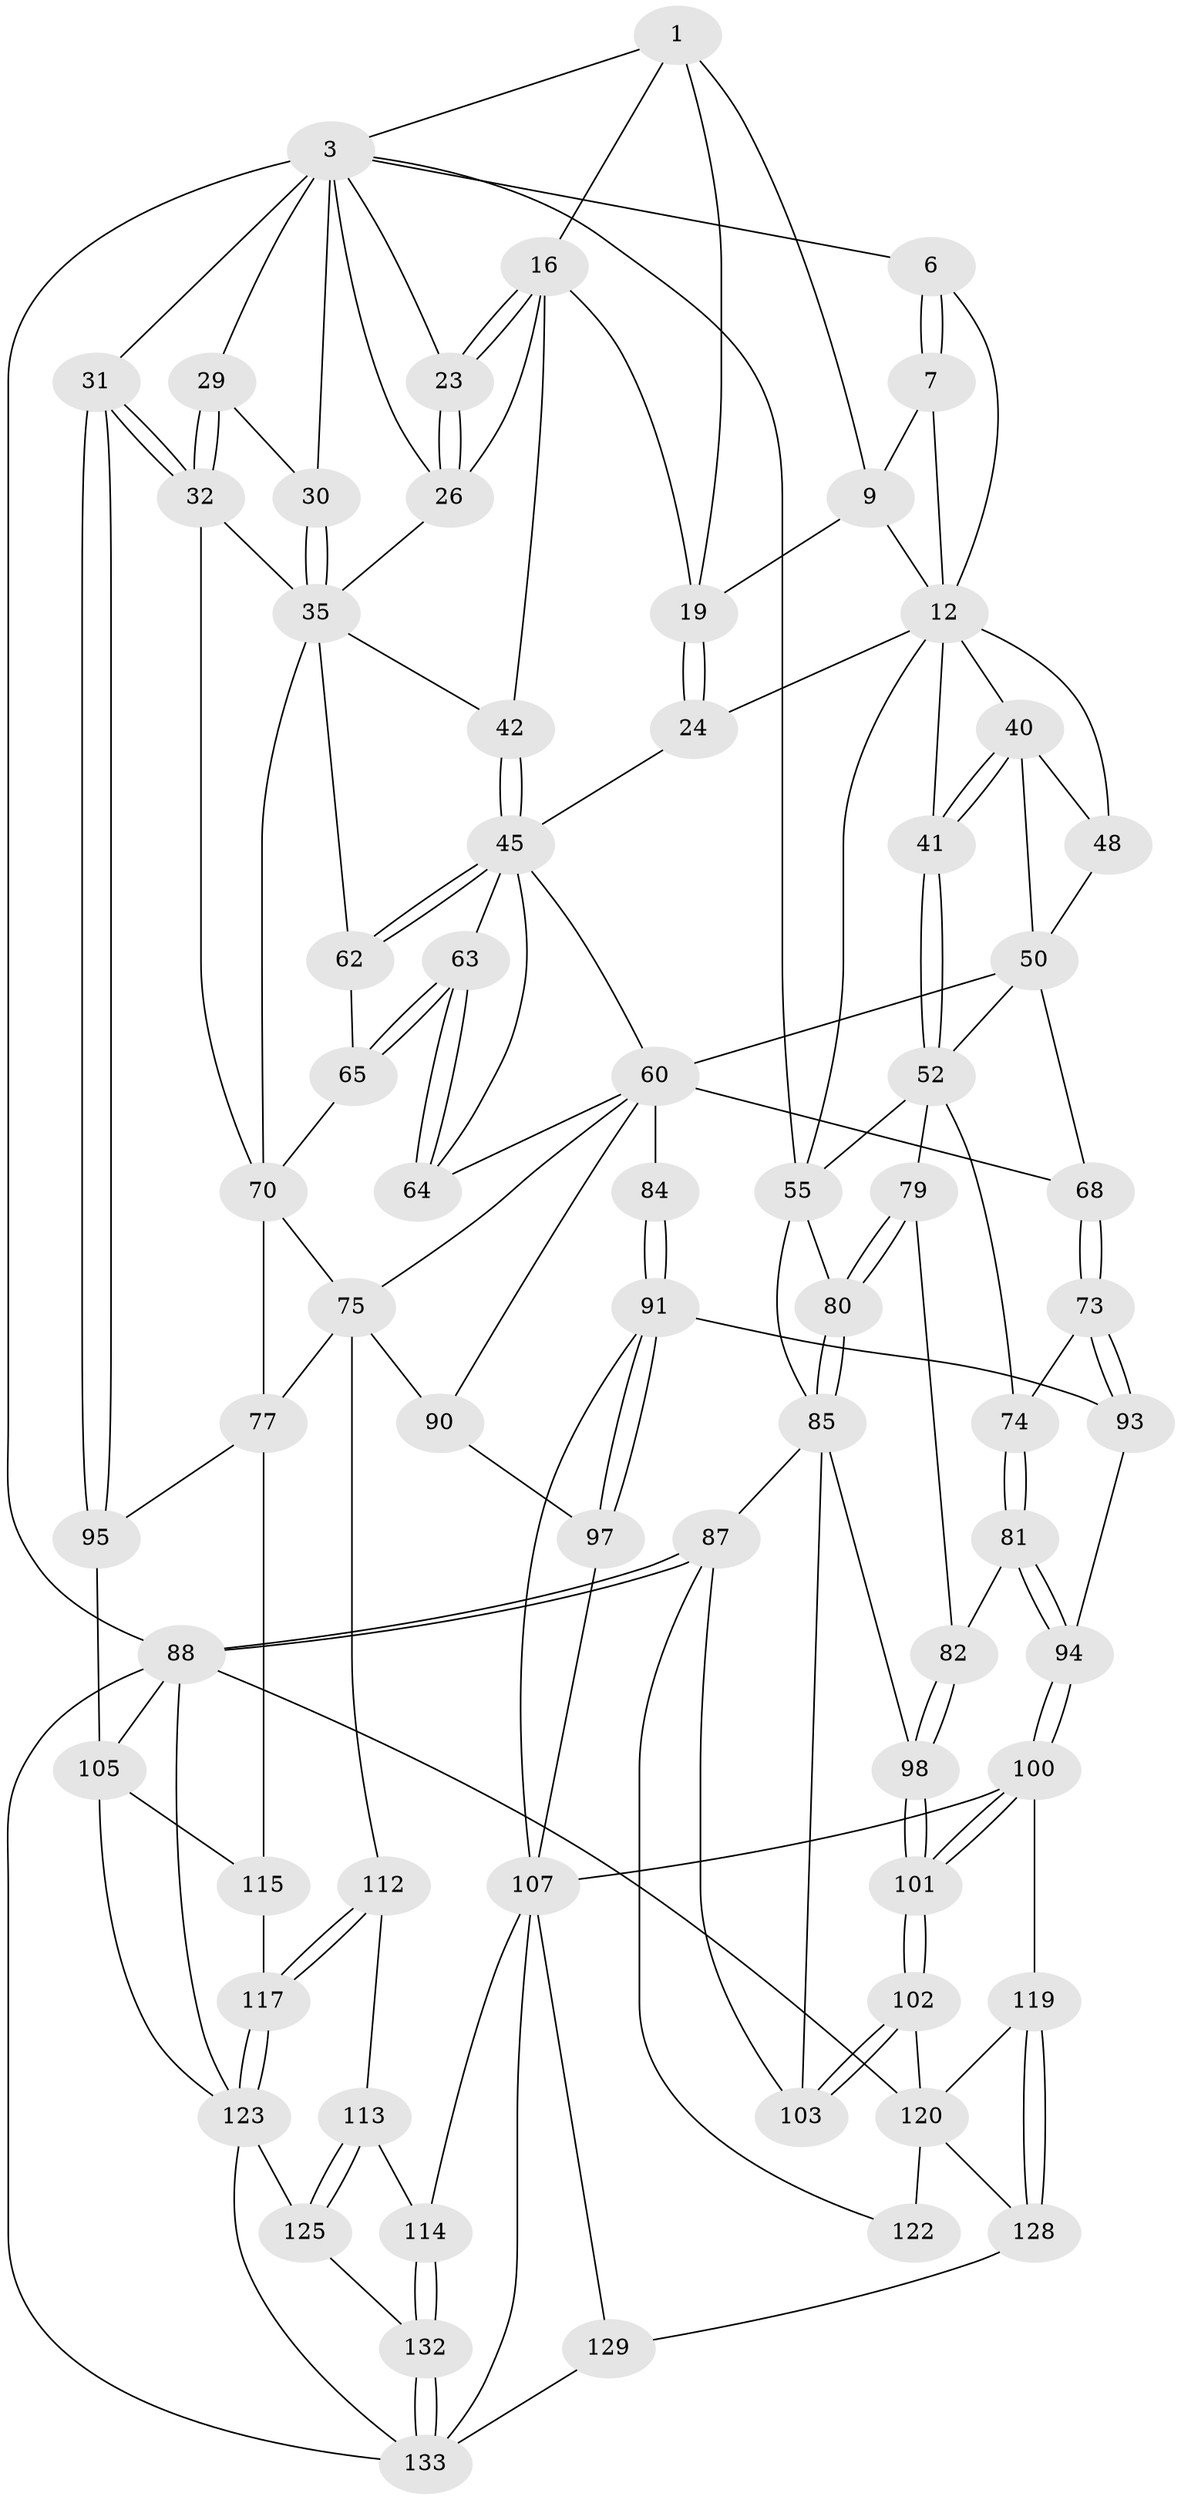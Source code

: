 // original degree distribution, {3: 0.014285714285714285, 4: 0.24285714285714285, 6: 0.22857142857142856, 5: 0.5142857142857142}
// Generated by graph-tools (version 1.1) at 2025/16/03/09/25 04:16:49]
// undirected, 70 vertices, 168 edges
graph export_dot {
graph [start="1"]
  node [color=gray90,style=filled];
  1 [pos="+0.6881972841385361+0",super="+2+10"];
  3 [pos="+1+0",super="+4+21"];
  6 [pos="+0+0"];
  7 [pos="+0.3363078735853256+0",super="+8"];
  9 [pos="+0.5590940784048622+0",super="+11"];
  12 [pos="+0.4730007209647212+0.06249690590497127",super="+14"];
  16 [pos="+0.7739706084758896+0.019295083859934854",super="+17"];
  19 [pos="+0.6421066283396721+0.14813865967754516",super="+20"];
  23 [pos="+0.8558685210582563+0.11945237762882771"];
  24 [pos="+0.5796034119077409+0.1919729957694005",super="+43"];
  26 [pos="+0.8314392213386896+0.16709118272660023",super="+28"];
  29 [pos="+0.9650985962758207+0.10100724301289571"];
  30 [pos="+0.9372791732873151+0.15773756607944495"];
  31 [pos="+1+0.41539008408261857"];
  32 [pos="+1+0.3759330216916182",super="+38"];
  35 [pos="+0.9713352145894821+0.3489465739420077",super="+36"];
  40 [pos="+0.4132317213054791+0.2248775223221698",super="+49"];
  41 [pos="+0.33317701168903846+0.227365412698096"];
  42 [pos="+0.7113144244611118+0.1968367713548219"];
  45 [pos="+0.6855212429953563+0.2997518138658091",super="+46"];
  48 [pos="+0.5292416578672857+0.2546381387170833"];
  50 [pos="+0.45374256618095593+0.31983617158903543",super="+58+51"];
  52 [pos="+0.33922775950518697+0.3487634138121348",super="+53"];
  55 [pos="+0.15623567566396426+0.3580851747633371",super="+56"];
  60 [pos="+0.4795245101172093+0.32587292264050344",super="+66"];
  62 [pos="+0.7303145308984025+0.3493116499346567"];
  63 [pos="+0.6056173951916637+0.40226845637868247"];
  64 [pos="+0.5993444872315391+0.4056319435086902"];
  65 [pos="+0.6492321166795776+0.3993570382628763"];
  68 [pos="+0.4016929816076183+0.4618662649530241"];
  70 [pos="+0.7785103392140909+0.40017713204488387",super="+71+72"];
  73 [pos="+0.3934389991097385+0.47387276728548877"];
  74 [pos="+0.2520655884924034+0.48498285644382877"];
  75 [pos="+0.6967465884662822+0.4891209310738603",super="+78"];
  77 [pos="+0.7613570202381297+0.6076388497626879",super="+96"];
  79 [pos="+0.09124634463141153+0.517404284642893"];
  80 [pos="+0+0.5347308944333448"];
  81 [pos="+0.23406862188730243+0.5622330733311466"];
  82 [pos="+0.16291478799881776+0.5895438544358625"];
  84 [pos="+0.5376234689500982+0.5483093192912802"];
  85 [pos="+0+0.5585794967291139",super="+86"];
  87 [pos="+0+0.7450067893744493",super="+118"];
  88 [pos="+0+1",super="+131+104"];
  90 [pos="+0.6118254856991958+0.5912243260542464"];
  91 [pos="+0.46025824775781754+0.609179109376305",super="+92"];
  93 [pos="+0.3634561397758+0.6205665396648032"];
  94 [pos="+0.3597694184968533+0.6214306880787975"];
  95 [pos="+1+0.44794306992736405"];
  97 [pos="+0.526624560937371+0.6908013365256058"];
  98 [pos="+0.1590791704820587+0.6086471692090262"];
  100 [pos="+0.31288460689894404+0.6822255781822358",super="+110"];
  101 [pos="+0.19466969487303928+0.7293279741775889"];
  102 [pos="+0.19170038571990586+0.7382923673278101"];
  103 [pos="+0.07304234030223608+0.7183814420874234"];
  105 [pos="+1+1",super="+106+136"];
  107 [pos="+0.4703932816732324+0.7951186298653916",super="+111+108"];
  112 [pos="+0.7478289785876074+0.6922443125624759"];
  113 [pos="+0.7375490986991917+0.7028480710377979"];
  114 [pos="+0.6268666482790989+0.7946340506741502"];
  115 [pos="+0.9194555854321135+0.7770134424298337",super="+116"];
  117 [pos="+0.8694301351161706+0.7857743709283799"];
  119 [pos="+0.21081537357838392+0.7827332678713126"];
  120 [pos="+0.2014816659894437+0.7736142262747564",super="+121+126"];
  122 [pos="+0.09309560144649834+0.8255904233686867"];
  123 [pos="+0.8054747958068328+0.9458609112355857",super="+124"];
  125 [pos="+0.7409222748882004+0.9033626136483076",super="+135"];
  128 [pos="+0.2631840086655009+0.8759324113395327"];
  129 [pos="+0.30360061154516077+0.8716845130213359",super="+130"];
  132 [pos="+0.6360941280470607+0.8455241598614206"];
  133 [pos="+0.49436514897414024+1",super="+134+139"];
  1 -- 16;
  1 -- 3;
  1 -- 9;
  1 -- 19;
  3 -- 6;
  3 -- 88 [weight=2];
  3 -- 31;
  3 -- 55;
  3 -- 23;
  3 -- 29;
  3 -- 30;
  3 -- 26;
  6 -- 7;
  6 -- 7;
  6 -- 12;
  7 -- 9;
  7 -- 12 [weight=2];
  9 -- 12;
  9 -- 19;
  12 -- 40;
  12 -- 41;
  12 -- 48;
  12 -- 55;
  12 -- 24 [weight=2];
  16 -- 23;
  16 -- 23;
  16 -- 26;
  16 -- 19;
  16 -- 42;
  19 -- 24;
  19 -- 24;
  23 -- 26;
  23 -- 26;
  24 -- 45;
  26 -- 35;
  29 -- 30;
  29 -- 32;
  29 -- 32;
  30 -- 35;
  30 -- 35;
  31 -- 32;
  31 -- 32;
  31 -- 95;
  31 -- 95;
  32 -- 35;
  32 -- 70;
  35 -- 70;
  35 -- 42;
  35 -- 62;
  40 -- 41;
  40 -- 41;
  40 -- 48;
  40 -- 50;
  41 -- 52;
  41 -- 52;
  42 -- 45;
  42 -- 45;
  45 -- 62;
  45 -- 62;
  45 -- 64;
  45 -- 60;
  45 -- 63;
  48 -- 50;
  50 -- 60;
  50 -- 52;
  50 -- 68;
  52 -- 74;
  52 -- 55;
  52 -- 79;
  55 -- 80;
  55 -- 85;
  60 -- 64;
  60 -- 68;
  60 -- 84 [weight=2];
  60 -- 90;
  60 -- 75;
  62 -- 65;
  63 -- 64;
  63 -- 64;
  63 -- 65;
  63 -- 65;
  65 -- 70;
  68 -- 73;
  68 -- 73;
  70 -- 75;
  70 -- 77;
  73 -- 74;
  73 -- 93;
  73 -- 93;
  74 -- 81;
  74 -- 81;
  75 -- 112;
  75 -- 90;
  75 -- 77;
  77 -- 115;
  77 -- 95;
  79 -- 80;
  79 -- 80;
  79 -- 82;
  80 -- 85;
  80 -- 85;
  81 -- 82;
  81 -- 94;
  81 -- 94;
  82 -- 98;
  82 -- 98;
  84 -- 91;
  84 -- 91;
  85 -- 98;
  85 -- 87;
  85 -- 103;
  87 -- 88;
  87 -- 88;
  87 -- 122;
  87 -- 103;
  88 -- 133;
  88 -- 120;
  88 -- 105;
  88 -- 123;
  90 -- 97;
  91 -- 97;
  91 -- 97;
  91 -- 107;
  91 -- 93;
  93 -- 94;
  94 -- 100;
  94 -- 100;
  95 -- 105;
  97 -- 107;
  98 -- 101;
  98 -- 101;
  100 -- 101;
  100 -- 101;
  100 -- 119;
  100 -- 107;
  101 -- 102;
  101 -- 102;
  102 -- 103;
  102 -- 103;
  102 -- 120;
  105 -- 115 [weight=2];
  105 -- 123;
  107 -- 114;
  107 -- 129;
  107 -- 133;
  112 -- 113;
  112 -- 117;
  112 -- 117;
  113 -- 114;
  113 -- 125;
  113 -- 125;
  114 -- 132;
  114 -- 132;
  115 -- 117;
  117 -- 123;
  117 -- 123;
  119 -- 120;
  119 -- 128;
  119 -- 128;
  120 -- 122 [weight=2];
  120 -- 128;
  123 -- 125 [weight=2];
  123 -- 133;
  125 -- 132;
  128 -- 129;
  129 -- 133 [weight=2];
  132 -- 133;
  132 -- 133;
}
